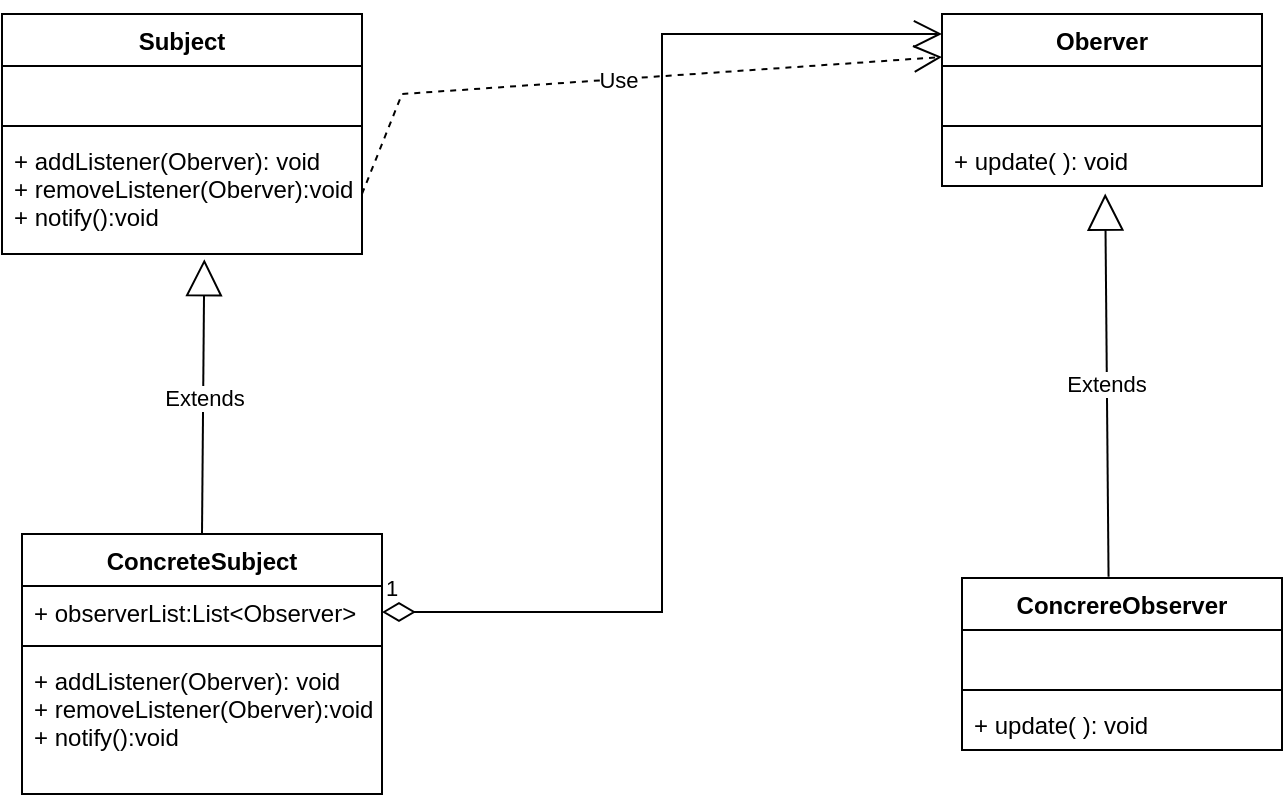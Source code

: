 <mxfile version="20.4.0" type="github"><diagram id="xQnVzwEndvNzxaYZwCNe" name="第 1 页"><mxGraphModel dx="1038" dy="579" grid="1" gridSize="10" guides="1" tooltips="1" connect="1" arrows="1" fold="1" page="1" pageScale="1" pageWidth="827" pageHeight="1169" math="0" shadow="0"><root><mxCell id="0"/><mxCell id="1" parent="0"/><mxCell id="kdKhXAtb2EsV8pyf4VTe-1" value="Subject" style="swimlane;fontStyle=1;align=center;verticalAlign=top;childLayout=stackLayout;horizontal=1;startSize=26;horizontalStack=0;resizeParent=1;resizeParentMax=0;resizeLast=0;collapsible=1;marginBottom=0;" vertex="1" parent="1"><mxGeometry x="140" y="90" width="180" height="120" as="geometry"/></mxCell><mxCell id="kdKhXAtb2EsV8pyf4VTe-2" value=" " style="text;strokeColor=none;fillColor=none;align=left;verticalAlign=top;spacingLeft=4;spacingRight=4;overflow=hidden;rotatable=0;points=[[0,0.5],[1,0.5]];portConstraint=eastwest;" vertex="1" parent="kdKhXAtb2EsV8pyf4VTe-1"><mxGeometry y="26" width="180" height="26" as="geometry"/></mxCell><mxCell id="kdKhXAtb2EsV8pyf4VTe-3" value="" style="line;strokeWidth=1;fillColor=none;align=left;verticalAlign=middle;spacingTop=-1;spacingLeft=3;spacingRight=3;rotatable=0;labelPosition=right;points=[];portConstraint=eastwest;strokeColor=inherit;" vertex="1" parent="kdKhXAtb2EsV8pyf4VTe-1"><mxGeometry y="52" width="180" height="8" as="geometry"/></mxCell><mxCell id="kdKhXAtb2EsV8pyf4VTe-4" value="+ addListener(Oberver): void&#10;+ removeListener(Oberver):void&#10;+ notify():void" style="text;strokeColor=none;fillColor=none;align=left;verticalAlign=top;spacingLeft=4;spacingRight=4;overflow=hidden;rotatable=0;points=[[0,0.5],[1,0.5]];portConstraint=eastwest;" vertex="1" parent="kdKhXAtb2EsV8pyf4VTe-1"><mxGeometry y="60" width="180" height="60" as="geometry"/></mxCell><mxCell id="kdKhXAtb2EsV8pyf4VTe-5" value="ConcreteSubject" style="swimlane;fontStyle=1;align=center;verticalAlign=top;childLayout=stackLayout;horizontal=1;startSize=26;horizontalStack=0;resizeParent=1;resizeParentMax=0;resizeLast=0;collapsible=1;marginBottom=0;" vertex="1" parent="1"><mxGeometry x="150" y="350" width="180" height="130" as="geometry"/></mxCell><mxCell id="kdKhXAtb2EsV8pyf4VTe-6" value="+ observerList:List&lt;Observer&gt;" style="text;strokeColor=none;fillColor=none;align=left;verticalAlign=top;spacingLeft=4;spacingRight=4;overflow=hidden;rotatable=0;points=[[0,0.5],[1,0.5]];portConstraint=eastwest;" vertex="1" parent="kdKhXAtb2EsV8pyf4VTe-5"><mxGeometry y="26" width="180" height="26" as="geometry"/></mxCell><mxCell id="kdKhXAtb2EsV8pyf4VTe-7" value="" style="line;strokeWidth=1;fillColor=none;align=left;verticalAlign=middle;spacingTop=-1;spacingLeft=3;spacingRight=3;rotatable=0;labelPosition=right;points=[];portConstraint=eastwest;strokeColor=inherit;" vertex="1" parent="kdKhXAtb2EsV8pyf4VTe-5"><mxGeometry y="52" width="180" height="8" as="geometry"/></mxCell><mxCell id="kdKhXAtb2EsV8pyf4VTe-8" value="+ addListener(Oberver): void&#10;+ removeListener(Oberver):void&#10;+ notify():void" style="text;strokeColor=none;fillColor=none;align=left;verticalAlign=top;spacingLeft=4;spacingRight=4;overflow=hidden;rotatable=0;points=[[0,0.5],[1,0.5]];portConstraint=eastwest;" vertex="1" parent="kdKhXAtb2EsV8pyf4VTe-5"><mxGeometry y="60" width="180" height="70" as="geometry"/></mxCell><mxCell id="kdKhXAtb2EsV8pyf4VTe-9" value="Oberver" style="swimlane;fontStyle=1;align=center;verticalAlign=top;childLayout=stackLayout;horizontal=1;startSize=26;horizontalStack=0;resizeParent=1;resizeParentMax=0;resizeLast=0;collapsible=1;marginBottom=0;" vertex="1" parent="1"><mxGeometry x="610" y="90" width="160" height="86" as="geometry"/></mxCell><mxCell id="kdKhXAtb2EsV8pyf4VTe-10" value=" " style="text;strokeColor=none;fillColor=none;align=left;verticalAlign=top;spacingLeft=4;spacingRight=4;overflow=hidden;rotatable=0;points=[[0,0.5],[1,0.5]];portConstraint=eastwest;" vertex="1" parent="kdKhXAtb2EsV8pyf4VTe-9"><mxGeometry y="26" width="160" height="26" as="geometry"/></mxCell><mxCell id="kdKhXAtb2EsV8pyf4VTe-11" value="" style="line;strokeWidth=1;fillColor=none;align=left;verticalAlign=middle;spacingTop=-1;spacingLeft=3;spacingRight=3;rotatable=0;labelPosition=right;points=[];portConstraint=eastwest;strokeColor=inherit;" vertex="1" parent="kdKhXAtb2EsV8pyf4VTe-9"><mxGeometry y="52" width="160" height="8" as="geometry"/></mxCell><mxCell id="kdKhXAtb2EsV8pyf4VTe-12" value="+ update( ): void" style="text;strokeColor=none;fillColor=none;align=left;verticalAlign=top;spacingLeft=4;spacingRight=4;overflow=hidden;rotatable=0;points=[[0,0.5],[1,0.5]];portConstraint=eastwest;" vertex="1" parent="kdKhXAtb2EsV8pyf4VTe-9"><mxGeometry y="60" width="160" height="26" as="geometry"/></mxCell><mxCell id="kdKhXAtb2EsV8pyf4VTe-18" value="ConcrereObserver" style="swimlane;fontStyle=1;align=center;verticalAlign=top;childLayout=stackLayout;horizontal=1;startSize=26;horizontalStack=0;resizeParent=1;resizeParentMax=0;resizeLast=0;collapsible=1;marginBottom=0;" vertex="1" parent="1"><mxGeometry x="620" y="372" width="160" height="86" as="geometry"/></mxCell><mxCell id="kdKhXAtb2EsV8pyf4VTe-19" value=" " style="text;strokeColor=none;fillColor=none;align=left;verticalAlign=top;spacingLeft=4;spacingRight=4;overflow=hidden;rotatable=0;points=[[0,0.5],[1,0.5]];portConstraint=eastwest;" vertex="1" parent="kdKhXAtb2EsV8pyf4VTe-18"><mxGeometry y="26" width="160" height="26" as="geometry"/></mxCell><mxCell id="kdKhXAtb2EsV8pyf4VTe-20" value="" style="line;strokeWidth=1;fillColor=none;align=left;verticalAlign=middle;spacingTop=-1;spacingLeft=3;spacingRight=3;rotatable=0;labelPosition=right;points=[];portConstraint=eastwest;strokeColor=inherit;" vertex="1" parent="kdKhXAtb2EsV8pyf4VTe-18"><mxGeometry y="52" width="160" height="8" as="geometry"/></mxCell><mxCell id="kdKhXAtb2EsV8pyf4VTe-21" value="+ update( ): void" style="text;strokeColor=none;fillColor=none;align=left;verticalAlign=top;spacingLeft=4;spacingRight=4;overflow=hidden;rotatable=0;points=[[0,0.5],[1,0.5]];portConstraint=eastwest;" vertex="1" parent="kdKhXAtb2EsV8pyf4VTe-18"><mxGeometry y="60" width="160" height="26" as="geometry"/></mxCell><mxCell id="kdKhXAtb2EsV8pyf4VTe-22" value="Use" style="endArrow=open;endSize=12;dashed=1;html=1;rounded=0;exitX=1;exitY=0.5;exitDx=0;exitDy=0;entryX=0;entryY=0.25;entryDx=0;entryDy=0;" edge="1" parent="1" source="kdKhXAtb2EsV8pyf4VTe-4" target="kdKhXAtb2EsV8pyf4VTe-9"><mxGeometry width="160" relative="1" as="geometry"><mxPoint x="470" y="110" as="sourcePoint"/><mxPoint x="630" y="110" as="targetPoint"/><Array as="points"><mxPoint x="340" y="130"/></Array></mxGeometry></mxCell><mxCell id="kdKhXAtb2EsV8pyf4VTe-23" value="1" style="endArrow=open;html=1;endSize=12;startArrow=diamondThin;startSize=14;startFill=0;edgeStyle=orthogonalEdgeStyle;align=left;verticalAlign=bottom;rounded=0;exitX=1;exitY=0.5;exitDx=0;exitDy=0;entryX=0;entryY=0.116;entryDx=0;entryDy=0;entryPerimeter=0;" edge="1" parent="1" source="kdKhXAtb2EsV8pyf4VTe-6" target="kdKhXAtb2EsV8pyf4VTe-9"><mxGeometry x="-1" y="3" relative="1" as="geometry"><mxPoint x="430" y="270" as="sourcePoint"/><mxPoint x="590" y="270" as="targetPoint"/></mxGeometry></mxCell><mxCell id="kdKhXAtb2EsV8pyf4VTe-24" value="Extends" style="endArrow=block;endSize=16;endFill=0;html=1;rounded=0;exitX=0.5;exitY=0;exitDx=0;exitDy=0;entryX=0.562;entryY=1.043;entryDx=0;entryDy=0;entryPerimeter=0;" edge="1" parent="1" source="kdKhXAtb2EsV8pyf4VTe-5" target="kdKhXAtb2EsV8pyf4VTe-4"><mxGeometry width="160" relative="1" as="geometry"><mxPoint x="220" y="260" as="sourcePoint"/><mxPoint x="380" y="260" as="targetPoint"/></mxGeometry></mxCell><mxCell id="kdKhXAtb2EsV8pyf4VTe-25" value="Extends" style="endArrow=block;endSize=16;endFill=0;html=1;rounded=0;exitX=0.458;exitY=-0.007;exitDx=0;exitDy=0;exitPerimeter=0;entryX=0.51;entryY=1.146;entryDx=0;entryDy=0;entryPerimeter=0;" edge="1" parent="1" source="kdKhXAtb2EsV8pyf4VTe-18" target="kdKhXAtb2EsV8pyf4VTe-12"><mxGeometry width="160" relative="1" as="geometry"><mxPoint x="680" y="260" as="sourcePoint"/><mxPoint x="840" y="260" as="targetPoint"/></mxGeometry></mxCell></root></mxGraphModel></diagram></mxfile>